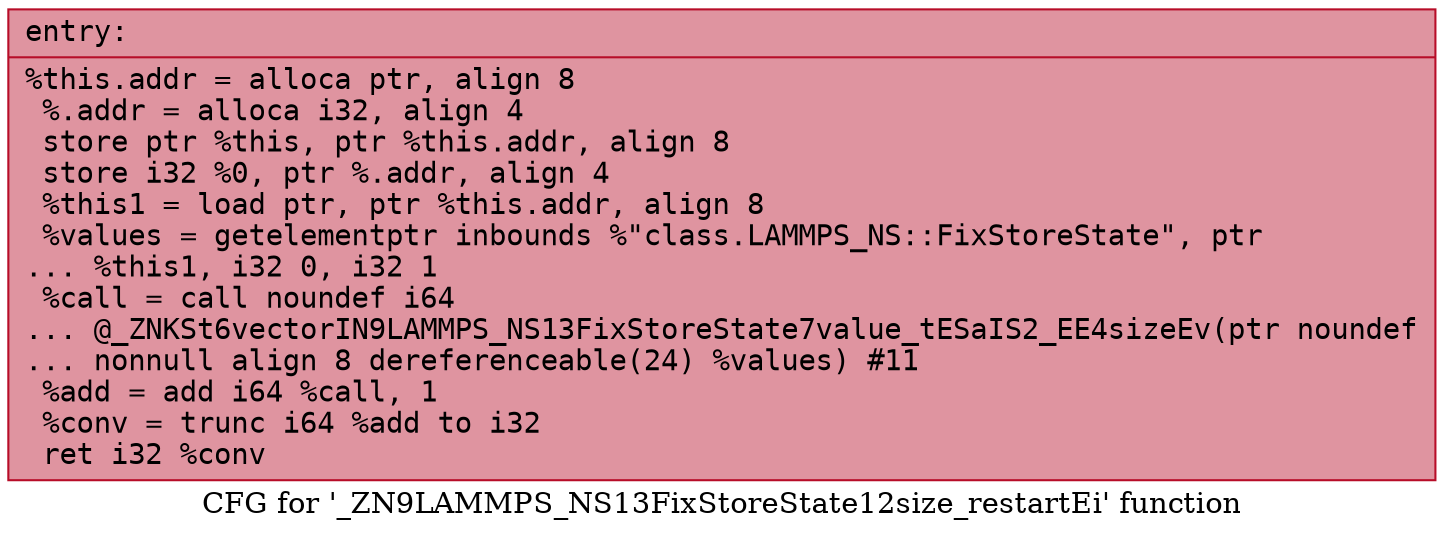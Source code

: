 digraph "CFG for '_ZN9LAMMPS_NS13FixStoreState12size_restartEi' function" {
	label="CFG for '_ZN9LAMMPS_NS13FixStoreState12size_restartEi' function";

	Node0x55b564848ff0 [shape=record,color="#b70d28ff", style=filled, fillcolor="#b70d2870" fontname="Courier",label="{entry:\l|  %this.addr = alloca ptr, align 8\l  %.addr = alloca i32, align 4\l  store ptr %this, ptr %this.addr, align 8\l  store i32 %0, ptr %.addr, align 4\l  %this1 = load ptr, ptr %this.addr, align 8\l  %values = getelementptr inbounds %\"class.LAMMPS_NS::FixStoreState\", ptr\l... %this1, i32 0, i32 1\l  %call = call noundef i64\l... @_ZNKSt6vectorIN9LAMMPS_NS13FixStoreState7value_tESaIS2_EE4sizeEv(ptr noundef\l... nonnull align 8 dereferenceable(24) %values) #11\l  %add = add i64 %call, 1\l  %conv = trunc i64 %add to i32\l  ret i32 %conv\l}"];
}
